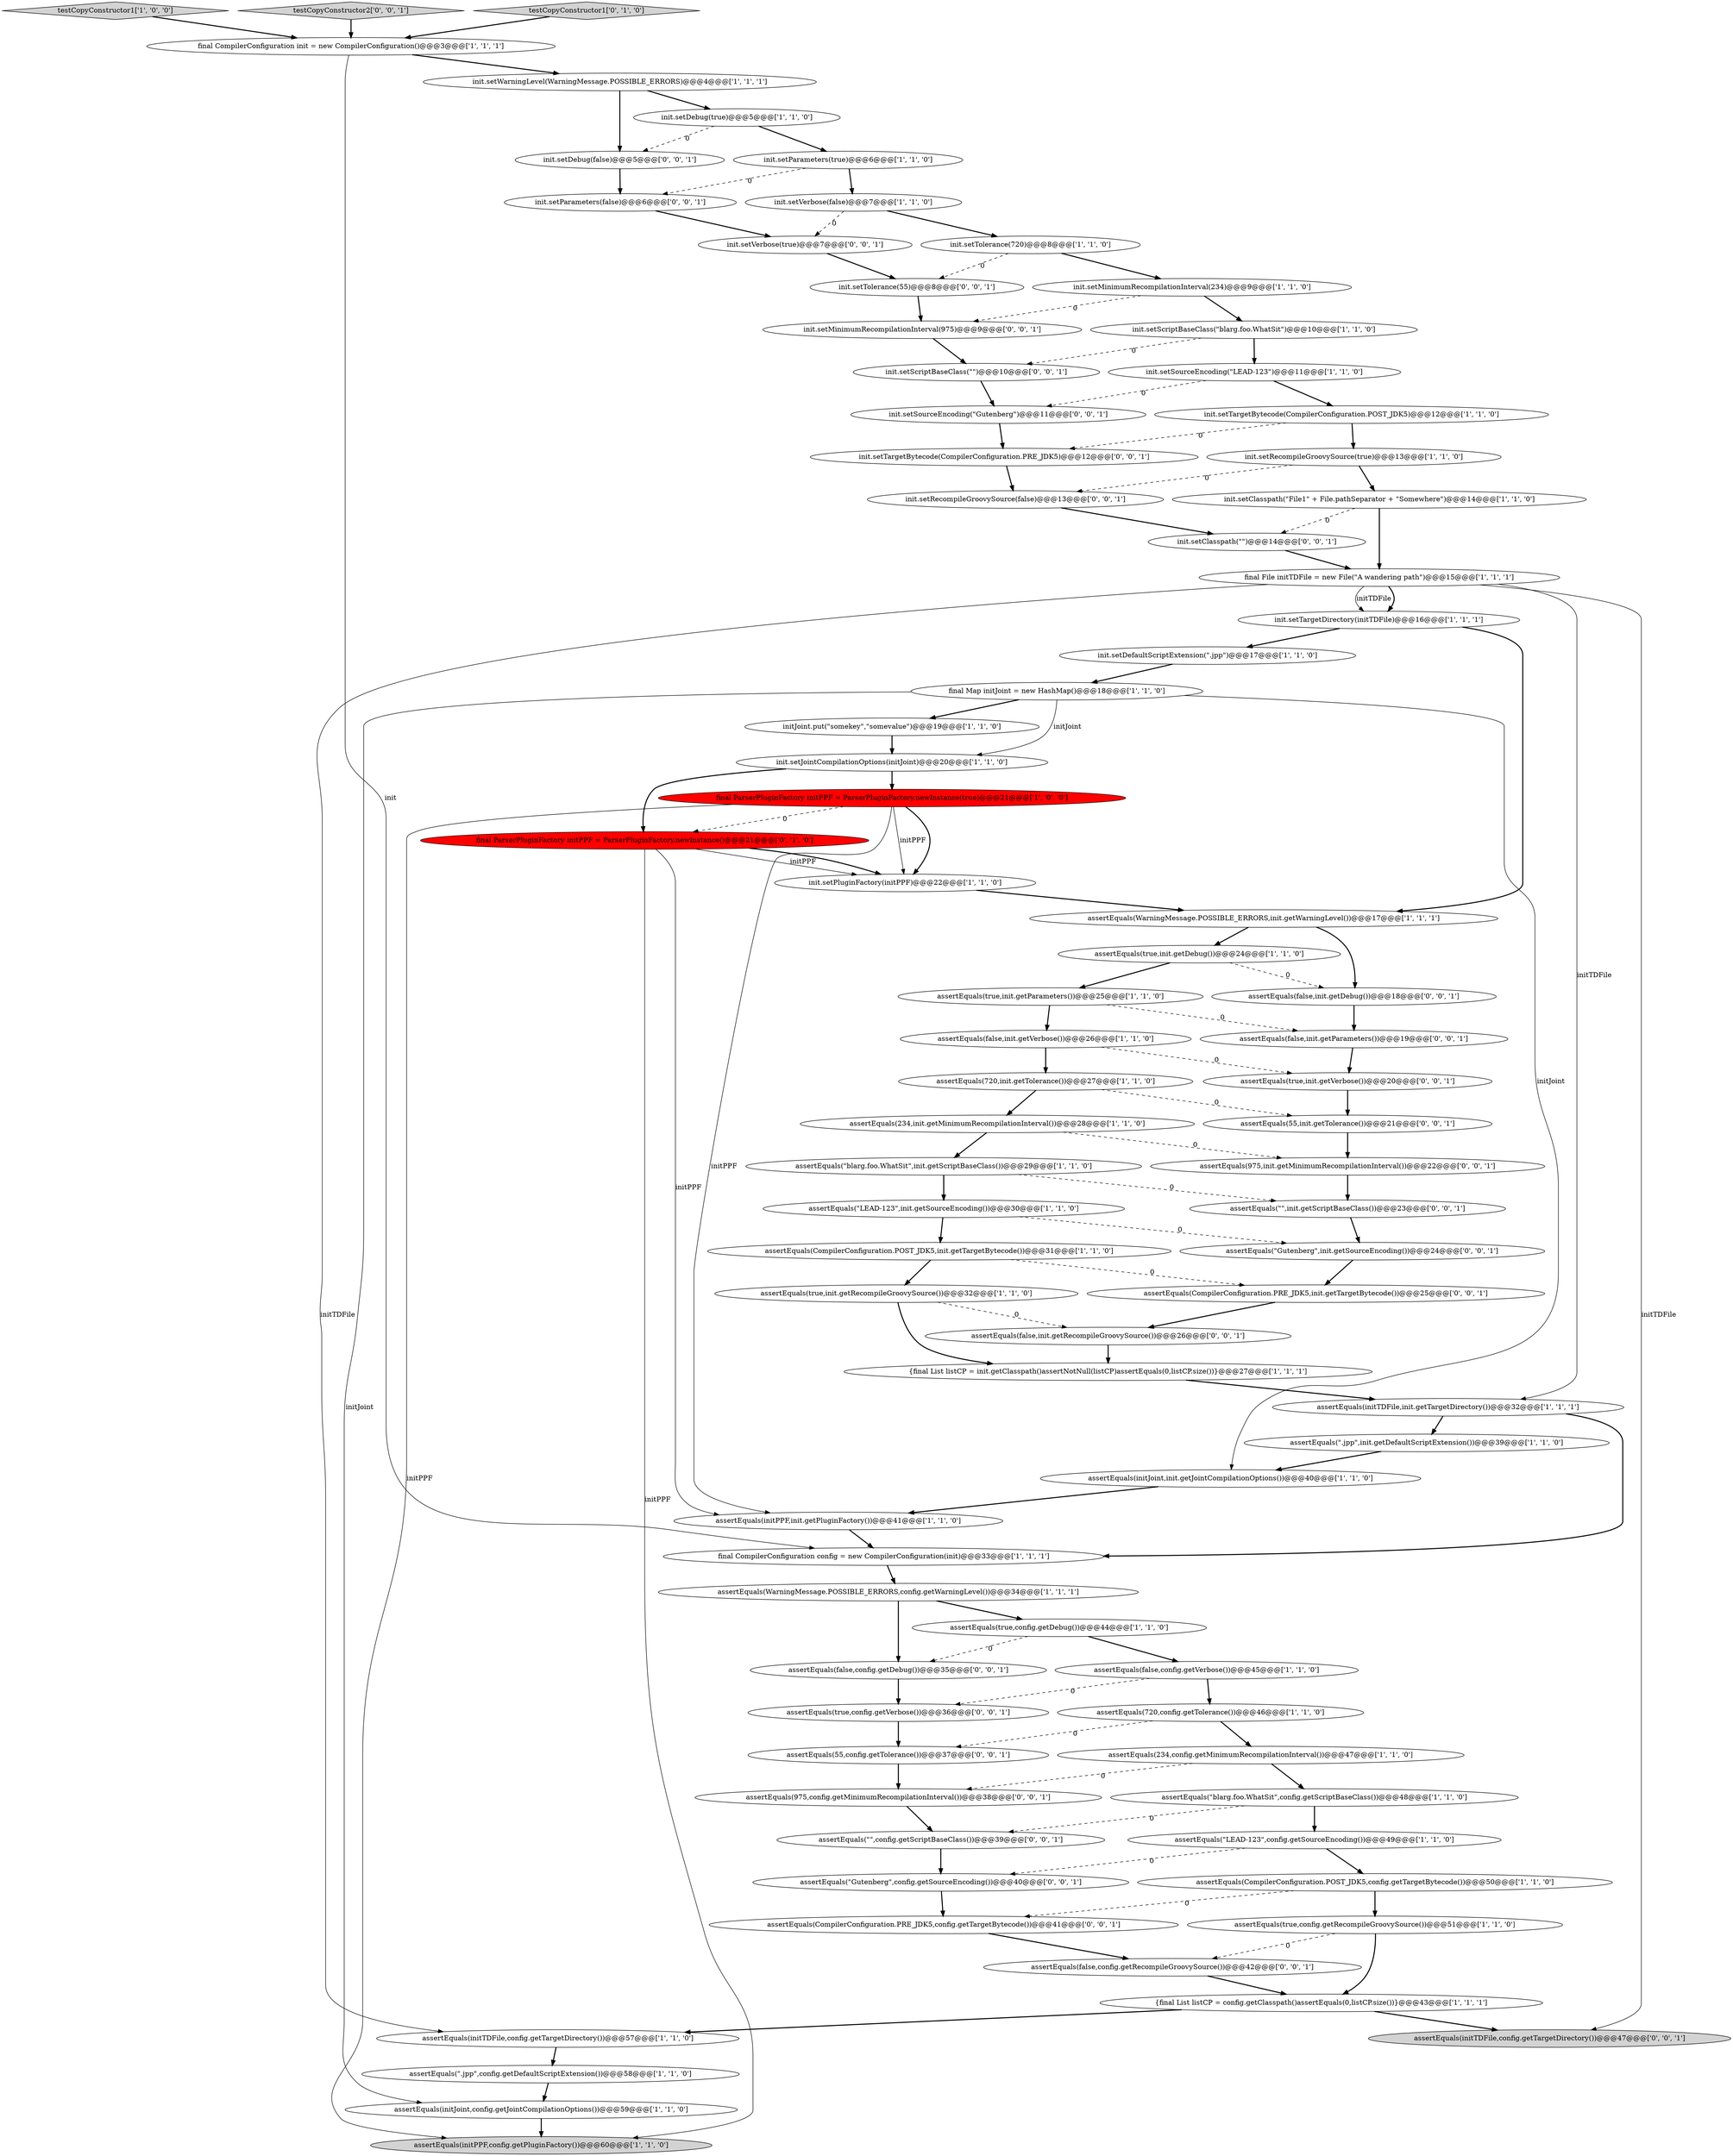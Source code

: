 digraph {
18 [style = filled, label = "assertEquals(CompilerConfiguration.POST_JDK5,config.getTargetBytecode())@@@50@@@['1', '1', '0']", fillcolor = white, shape = ellipse image = "AAA0AAABBB1BBB"];
37 [style = filled, label = "{final List listCP = init.getClasspath()assertNotNull(listCP)assertEquals(0,listCP.size())}@@@27@@@['1', '1', '1']", fillcolor = white, shape = ellipse image = "AAA0AAABBB1BBB"];
15 [style = filled, label = "assertEquals(234,init.getMinimumRecompilationInterval())@@@28@@@['1', '1', '0']", fillcolor = white, shape = ellipse image = "AAA0AAABBB1BBB"];
26 [style = filled, label = "init.setWarningLevel(WarningMessage.POSSIBLE_ERRORS)@@@4@@@['1', '1', '1']", fillcolor = white, shape = ellipse image = "AAA0AAABBB1BBB"];
36 [style = filled, label = "init.setJointCompilationOptions(initJoint)@@@20@@@['1', '1', '0']", fillcolor = white, shape = ellipse image = "AAA0AAABBB1BBB"];
57 [style = filled, label = "assertEquals(\"Gutenberg\",config.getSourceEncoding())@@@40@@@['0', '0', '1']", fillcolor = white, shape = ellipse image = "AAA0AAABBB3BBB"];
66 [style = filled, label = "assertEquals(false,config.getDebug())@@@35@@@['0', '0', '1']", fillcolor = white, shape = ellipse image = "AAA0AAABBB3BBB"];
29 [style = filled, label = "assertEquals(initTDFile,init.getTargetDirectory())@@@32@@@['1', '1', '1']", fillcolor = white, shape = ellipse image = "AAA0AAABBB1BBB"];
14 [style = filled, label = "final ParserPluginFactory initPPF = ParserPluginFactory.newInstance(true)@@@21@@@['1', '0', '0']", fillcolor = red, shape = ellipse image = "AAA1AAABBB1BBB"];
81 [style = filled, label = "init.setVerbose(true)@@@7@@@['0', '0', '1']", fillcolor = white, shape = ellipse image = "AAA0AAABBB3BBB"];
2 [style = filled, label = "assertEquals(CompilerConfiguration.POST_JDK5,init.getTargetBytecode())@@@31@@@['1', '1', '0']", fillcolor = white, shape = ellipse image = "AAA0AAABBB1BBB"];
28 [style = filled, label = "assertEquals(true,init.getRecompileGroovySource())@@@32@@@['1', '1', '0']", fillcolor = white, shape = ellipse image = "AAA0AAABBB1BBB"];
8 [style = filled, label = "init.setClasspath(\"File1\" + File.pathSeparator + \"Somewhere\")@@@14@@@['1', '1', '0']", fillcolor = white, shape = ellipse image = "AAA0AAABBB1BBB"];
41 [style = filled, label = "assertEquals(true,config.getRecompileGroovySource())@@@51@@@['1', '1', '0']", fillcolor = white, shape = ellipse image = "AAA0AAABBB1BBB"];
0 [style = filled, label = "init.setDefaultScriptExtension(\".jpp\")@@@17@@@['1', '1', '0']", fillcolor = white, shape = ellipse image = "AAA0AAABBB1BBB"];
23 [style = filled, label = "assertEquals(\"blarg.foo.WhatSit\",config.getScriptBaseClass())@@@48@@@['1', '1', '0']", fillcolor = white, shape = ellipse image = "AAA0AAABBB1BBB"];
16 [style = filled, label = "assertEquals(false,config.getVerbose())@@@45@@@['1', '1', '0']", fillcolor = white, shape = ellipse image = "AAA0AAABBB1BBB"];
34 [style = filled, label = "assertEquals(\"LEAD-123\",config.getSourceEncoding())@@@49@@@['1', '1', '0']", fillcolor = white, shape = ellipse image = "AAA0AAABBB1BBB"];
10 [style = filled, label = "assertEquals(720,init.getTolerance())@@@27@@@['1', '1', '0']", fillcolor = white, shape = ellipse image = "AAA0AAABBB1BBB"];
24 [style = filled, label = "init.setVerbose(false)@@@7@@@['1', '1', '0']", fillcolor = white, shape = ellipse image = "AAA0AAABBB1BBB"];
11 [style = filled, label = "init.setSourceEncoding(\"LEAD-123\")@@@11@@@['1', '1', '0']", fillcolor = white, shape = ellipse image = "AAA0AAABBB1BBB"];
33 [style = filled, label = "init.setPluginFactory(initPPF)@@@22@@@['1', '1', '0']", fillcolor = white, shape = ellipse image = "AAA0AAABBB1BBB"];
21 [style = filled, label = "final CompilerConfiguration config = new CompilerConfiguration(init)@@@33@@@['1', '1', '1']", fillcolor = white, shape = ellipse image = "AAA0AAABBB1BBB"];
46 [style = filled, label = "assertEquals(false,init.getVerbose())@@@26@@@['1', '1', '0']", fillcolor = white, shape = ellipse image = "AAA0AAABBB1BBB"];
42 [style = filled, label = "init.setTolerance(720)@@@8@@@['1', '1', '0']", fillcolor = white, shape = ellipse image = "AAA0AAABBB1BBB"];
7 [style = filled, label = "testCopyConstructor1['1', '0', '0']", fillcolor = lightgray, shape = diamond image = "AAA0AAABBB1BBB"];
13 [style = filled, label = "assertEquals(WarningMessage.POSSIBLE_ERRORS,init.getWarningLevel())@@@17@@@['1', '1', '1']", fillcolor = white, shape = ellipse image = "AAA0AAABBB1BBB"];
67 [style = filled, label = "init.setDebug(false)@@@5@@@['0', '0', '1']", fillcolor = white, shape = ellipse image = "AAA0AAABBB3BBB"];
65 [style = filled, label = "assertEquals(\"Gutenberg\",init.getSourceEncoding())@@@24@@@['0', '0', '1']", fillcolor = white, shape = ellipse image = "AAA0AAABBB3BBB"];
61 [style = filled, label = "init.setParameters(false)@@@6@@@['0', '0', '1']", fillcolor = white, shape = ellipse image = "AAA0AAABBB3BBB"];
79 [style = filled, label = "init.setClasspath(\"\")@@@14@@@['0', '0', '1']", fillcolor = white, shape = ellipse image = "AAA0AAABBB3BBB"];
20 [style = filled, label = "final Map initJoint = new HashMap()@@@18@@@['1', '1', '0']", fillcolor = white, shape = ellipse image = "AAA0AAABBB1BBB"];
30 [style = filled, label = "initJoint.put(\"somekey\",\"somevalue\")@@@19@@@['1', '1', '0']", fillcolor = white, shape = ellipse image = "AAA0AAABBB1BBB"];
49 [style = filled, label = "assertEquals(\"LEAD-123\",init.getSourceEncoding())@@@30@@@['1', '1', '0']", fillcolor = white, shape = ellipse image = "AAA0AAABBB1BBB"];
80 [style = filled, label = "init.setTargetBytecode(CompilerConfiguration.PRE_JDK5)@@@12@@@['0', '0', '1']", fillcolor = white, shape = ellipse image = "AAA0AAABBB3BBB"];
32 [style = filled, label = "assertEquals(WarningMessage.POSSIBLE_ERRORS,config.getWarningLevel())@@@34@@@['1', '1', '1']", fillcolor = white, shape = ellipse image = "AAA0AAABBB1BBB"];
44 [style = filled, label = "init.setTargetDirectory(initTDFile)@@@16@@@['1', '1', '1']", fillcolor = white, shape = ellipse image = "AAA0AAABBB1BBB"];
31 [style = filled, label = "assertEquals(initPPF,init.getPluginFactory())@@@41@@@['1', '1', '0']", fillcolor = white, shape = ellipse image = "AAA0AAABBB1BBB"];
62 [style = filled, label = "assertEquals(true,config.getVerbose())@@@36@@@['0', '0', '1']", fillcolor = white, shape = ellipse image = "AAA0AAABBB3BBB"];
75 [style = filled, label = "assertEquals(55,config.getTolerance())@@@37@@@['0', '0', '1']", fillcolor = white, shape = ellipse image = "AAA0AAABBB3BBB"];
58 [style = filled, label = "init.setTolerance(55)@@@8@@@['0', '0', '1']", fillcolor = white, shape = ellipse image = "AAA0AAABBB3BBB"];
48 [style = filled, label = "assertEquals(234,config.getMinimumRecompilationInterval())@@@47@@@['1', '1', '0']", fillcolor = white, shape = ellipse image = "AAA0AAABBB1BBB"];
45 [style = filled, label = "assertEquals(true,config.getDebug())@@@44@@@['1', '1', '0']", fillcolor = white, shape = ellipse image = "AAA0AAABBB1BBB"];
64 [style = filled, label = "init.setMinimumRecompilationInterval(975)@@@9@@@['0', '0', '1']", fillcolor = white, shape = ellipse image = "AAA0AAABBB3BBB"];
3 [style = filled, label = "assertEquals(\".jpp\",config.getDefaultScriptExtension())@@@58@@@['1', '1', '0']", fillcolor = white, shape = ellipse image = "AAA0AAABBB1BBB"];
78 [style = filled, label = "assertEquals(false,init.getDebug())@@@18@@@['0', '0', '1']", fillcolor = white, shape = ellipse image = "AAA0AAABBB3BBB"];
53 [style = filled, label = "assertEquals(55,init.getTolerance())@@@21@@@['0', '0', '1']", fillcolor = white, shape = ellipse image = "AAA0AAABBB3BBB"];
12 [style = filled, label = "init.setTargetBytecode(CompilerConfiguration.POST_JDK5)@@@12@@@['1', '1', '0']", fillcolor = white, shape = ellipse image = "AAA0AAABBB1BBB"];
19 [style = filled, label = "init.setDebug(true)@@@5@@@['1', '1', '0']", fillcolor = white, shape = ellipse image = "AAA0AAABBB1BBB"];
60 [style = filled, label = "assertEquals(CompilerConfiguration.PRE_JDK5,config.getTargetBytecode())@@@41@@@['0', '0', '1']", fillcolor = white, shape = ellipse image = "AAA0AAABBB3BBB"];
5 [style = filled, label = "assertEquals(\"blarg.foo.WhatSit\",init.getScriptBaseClass())@@@29@@@['1', '1', '0']", fillcolor = white, shape = ellipse image = "AAA0AAABBB1BBB"];
1 [style = filled, label = "assertEquals(720,config.getTolerance())@@@46@@@['1', '1', '0']", fillcolor = white, shape = ellipse image = "AAA0AAABBB1BBB"];
39 [style = filled, label = "init.setScriptBaseClass(\"blarg.foo.WhatSit\")@@@10@@@['1', '1', '0']", fillcolor = white, shape = ellipse image = "AAA0AAABBB1BBB"];
25 [style = filled, label = "init.setRecompileGroovySource(true)@@@13@@@['1', '1', '0']", fillcolor = white, shape = ellipse image = "AAA0AAABBB1BBB"];
38 [style = filled, label = "assertEquals(initJoint,config.getJointCompilationOptions())@@@59@@@['1', '1', '0']", fillcolor = white, shape = ellipse image = "AAA0AAABBB1BBB"];
51 [style = filled, label = "final ParserPluginFactory initPPF = ParserPluginFactory.newInstance()@@@21@@@['0', '1', '0']", fillcolor = red, shape = ellipse image = "AAA1AAABBB2BBB"];
59 [style = filled, label = "assertEquals(initTDFile,config.getTargetDirectory())@@@47@@@['0', '0', '1']", fillcolor = lightgray, shape = ellipse image = "AAA0AAABBB3BBB"];
69 [style = filled, label = "init.setRecompileGroovySource(false)@@@13@@@['0', '0', '1']", fillcolor = white, shape = ellipse image = "AAA0AAABBB3BBB"];
55 [style = filled, label = "assertEquals(true,init.getVerbose())@@@20@@@['0', '0', '1']", fillcolor = white, shape = ellipse image = "AAA0AAABBB3BBB"];
72 [style = filled, label = "init.setScriptBaseClass(\"\")@@@10@@@['0', '0', '1']", fillcolor = white, shape = ellipse image = "AAA0AAABBB3BBB"];
73 [style = filled, label = "init.setSourceEncoding(\"Gutenberg\")@@@11@@@['0', '0', '1']", fillcolor = white, shape = ellipse image = "AAA0AAABBB3BBB"];
6 [style = filled, label = "init.setMinimumRecompilationInterval(234)@@@9@@@['1', '1', '0']", fillcolor = white, shape = ellipse image = "AAA0AAABBB1BBB"];
71 [style = filled, label = "assertEquals(\"\",config.getScriptBaseClass())@@@39@@@['0', '0', '1']", fillcolor = white, shape = ellipse image = "AAA0AAABBB3BBB"];
40 [style = filled, label = "assertEquals(initJoint,init.getJointCompilationOptions())@@@40@@@['1', '1', '0']", fillcolor = white, shape = ellipse image = "AAA0AAABBB1BBB"];
50 [style = filled, label = "{final List listCP = config.getClasspath()assertEquals(0,listCP.size())}@@@43@@@['1', '1', '1']", fillcolor = white, shape = ellipse image = "AAA0AAABBB1BBB"];
70 [style = filled, label = "assertEquals(false,init.getRecompileGroovySource())@@@26@@@['0', '0', '1']", fillcolor = white, shape = ellipse image = "AAA0AAABBB3BBB"];
76 [style = filled, label = "testCopyConstructor2['0', '0', '1']", fillcolor = lightgray, shape = diamond image = "AAA0AAABBB3BBB"];
77 [style = filled, label = "assertEquals(false,init.getParameters())@@@19@@@['0', '0', '1']", fillcolor = white, shape = ellipse image = "AAA0AAABBB3BBB"];
9 [style = filled, label = "assertEquals(true,init.getParameters())@@@25@@@['1', '1', '0']", fillcolor = white, shape = ellipse image = "AAA0AAABBB1BBB"];
22 [style = filled, label = "final File initTDFile = new File(\"A wandering path\")@@@15@@@['1', '1', '1']", fillcolor = white, shape = ellipse image = "AAA0AAABBB1BBB"];
74 [style = filled, label = "assertEquals(false,config.getRecompileGroovySource())@@@42@@@['0', '0', '1']", fillcolor = white, shape = ellipse image = "AAA0AAABBB3BBB"];
17 [style = filled, label = "assertEquals(initTDFile,config.getTargetDirectory())@@@57@@@['1', '1', '0']", fillcolor = white, shape = ellipse image = "AAA0AAABBB1BBB"];
68 [style = filled, label = "assertEquals(975,config.getMinimumRecompilationInterval())@@@38@@@['0', '0', '1']", fillcolor = white, shape = ellipse image = "AAA0AAABBB3BBB"];
35 [style = filled, label = "init.setParameters(true)@@@6@@@['1', '1', '0']", fillcolor = white, shape = ellipse image = "AAA0AAABBB1BBB"];
52 [style = filled, label = "testCopyConstructor1['0', '1', '0']", fillcolor = lightgray, shape = diamond image = "AAA0AAABBB2BBB"];
54 [style = filled, label = "assertEquals(975,init.getMinimumRecompilationInterval())@@@22@@@['0', '0', '1']", fillcolor = white, shape = ellipse image = "AAA0AAABBB3BBB"];
56 [style = filled, label = "assertEquals(\"\",init.getScriptBaseClass())@@@23@@@['0', '0', '1']", fillcolor = white, shape = ellipse image = "AAA0AAABBB3BBB"];
43 [style = filled, label = "assertEquals(initPPF,config.getPluginFactory())@@@60@@@['1', '1', '0']", fillcolor = lightgray, shape = ellipse image = "AAA0AAABBB1BBB"];
63 [style = filled, label = "assertEquals(CompilerConfiguration.PRE_JDK5,init.getTargetBytecode())@@@25@@@['0', '0', '1']", fillcolor = white, shape = ellipse image = "AAA0AAABBB3BBB"];
47 [style = filled, label = "assertEquals(\".jpp\",init.getDefaultScriptExtension())@@@39@@@['1', '1', '0']", fillcolor = white, shape = ellipse image = "AAA0AAABBB1BBB"];
4 [style = filled, label = "final CompilerConfiguration init = new CompilerConfiguration()@@@3@@@['1', '1', '1']", fillcolor = white, shape = ellipse image = "AAA0AAABBB1BBB"];
27 [style = filled, label = "assertEquals(true,init.getDebug())@@@24@@@['1', '1', '0']", fillcolor = white, shape = ellipse image = "AAA0AAABBB1BBB"];
49->65 [style = dashed, label="0"];
27->78 [style = dashed, label="0"];
54->56 [style = bold, label=""];
24->81 [style = dashed, label="0"];
27->9 [style = bold, label=""];
15->54 [style = dashed, label="0"];
34->18 [style = bold, label=""];
70->37 [style = bold, label=""];
30->36 [style = bold, label=""];
31->21 [style = bold, label=""];
66->62 [style = bold, label=""];
53->54 [style = bold, label=""];
3->38 [style = bold, label=""];
4->21 [style = solid, label="init"];
73->80 [style = bold, label=""];
5->49 [style = bold, label=""];
51->43 [style = solid, label="initPPF"];
76->4 [style = bold, label=""];
72->73 [style = bold, label=""];
75->68 [style = bold, label=""];
40->31 [style = bold, label=""];
2->28 [style = bold, label=""];
56->65 [style = bold, label=""];
14->43 [style = solid, label="initPPF"];
29->47 [style = bold, label=""];
26->67 [style = bold, label=""];
9->77 [style = dashed, label="0"];
28->37 [style = bold, label=""];
8->79 [style = dashed, label="0"];
37->29 [style = bold, label=""];
20->38 [style = solid, label="initJoint"];
57->60 [style = bold, label=""];
11->12 [style = bold, label=""];
36->14 [style = bold, label=""];
33->13 [style = bold, label=""];
67->61 [style = bold, label=""];
60->74 [style = bold, label=""];
74->50 [style = bold, label=""];
8->22 [style = bold, label=""];
5->56 [style = dashed, label="0"];
81->58 [style = bold, label=""];
79->22 [style = bold, label=""];
0->20 [style = bold, label=""];
18->41 [style = bold, label=""];
39->72 [style = dashed, label="0"];
14->33 [style = solid, label="initPPF"];
14->31 [style = solid, label="initPPF"];
6->39 [style = bold, label=""];
41->50 [style = bold, label=""];
20->40 [style = solid, label="initJoint"];
22->44 [style = bold, label=""];
64->72 [style = bold, label=""];
36->51 [style = bold, label=""];
6->64 [style = dashed, label="0"];
32->66 [style = bold, label=""];
51->31 [style = solid, label="initPPF"];
47->40 [style = bold, label=""];
62->75 [style = bold, label=""];
35->61 [style = dashed, label="0"];
1->48 [style = bold, label=""];
50->17 [style = bold, label=""];
69->79 [style = bold, label=""];
9->46 [style = bold, label=""];
46->10 [style = bold, label=""];
52->4 [style = bold, label=""];
22->29 [style = solid, label="initTDFile"];
63->70 [style = bold, label=""];
45->16 [style = bold, label=""];
7->4 [style = bold, label=""];
26->19 [style = bold, label=""];
10->53 [style = dashed, label="0"];
20->36 [style = solid, label="initJoint"];
29->21 [style = bold, label=""];
35->24 [style = bold, label=""];
48->68 [style = dashed, label="0"];
22->17 [style = solid, label="initTDFile"];
18->60 [style = dashed, label="0"];
48->23 [style = bold, label=""];
13->27 [style = bold, label=""];
42->58 [style = dashed, label="0"];
16->1 [style = bold, label=""];
11->73 [style = dashed, label="0"];
19->35 [style = bold, label=""];
51->33 [style = solid, label="initPPF"];
22->59 [style = solid, label="initTDFile"];
17->3 [style = bold, label=""];
49->2 [style = bold, label=""];
77->55 [style = bold, label=""];
1->75 [style = dashed, label="0"];
23->71 [style = dashed, label="0"];
65->63 [style = bold, label=""];
2->63 [style = dashed, label="0"];
38->43 [style = bold, label=""];
58->64 [style = bold, label=""];
24->42 [style = bold, label=""];
32->45 [style = bold, label=""];
10->15 [style = bold, label=""];
50->59 [style = bold, label=""];
4->26 [style = bold, label=""];
13->78 [style = bold, label=""];
14->51 [style = dashed, label="0"];
19->67 [style = dashed, label="0"];
12->80 [style = dashed, label="0"];
46->55 [style = dashed, label="0"];
22->44 [style = solid, label="initTDFile"];
41->74 [style = dashed, label="0"];
28->70 [style = dashed, label="0"];
39->11 [style = bold, label=""];
14->33 [style = bold, label=""];
15->5 [style = bold, label=""];
16->62 [style = dashed, label="0"];
78->77 [style = bold, label=""];
71->57 [style = bold, label=""];
45->66 [style = dashed, label="0"];
42->6 [style = bold, label=""];
34->57 [style = dashed, label="0"];
12->25 [style = bold, label=""];
68->71 [style = bold, label=""];
25->69 [style = dashed, label="0"];
21->32 [style = bold, label=""];
55->53 [style = bold, label=""];
23->34 [style = bold, label=""];
80->69 [style = bold, label=""];
44->13 [style = bold, label=""];
25->8 [style = bold, label=""];
61->81 [style = bold, label=""];
20->30 [style = bold, label=""];
44->0 [style = bold, label=""];
51->33 [style = bold, label=""];
}
